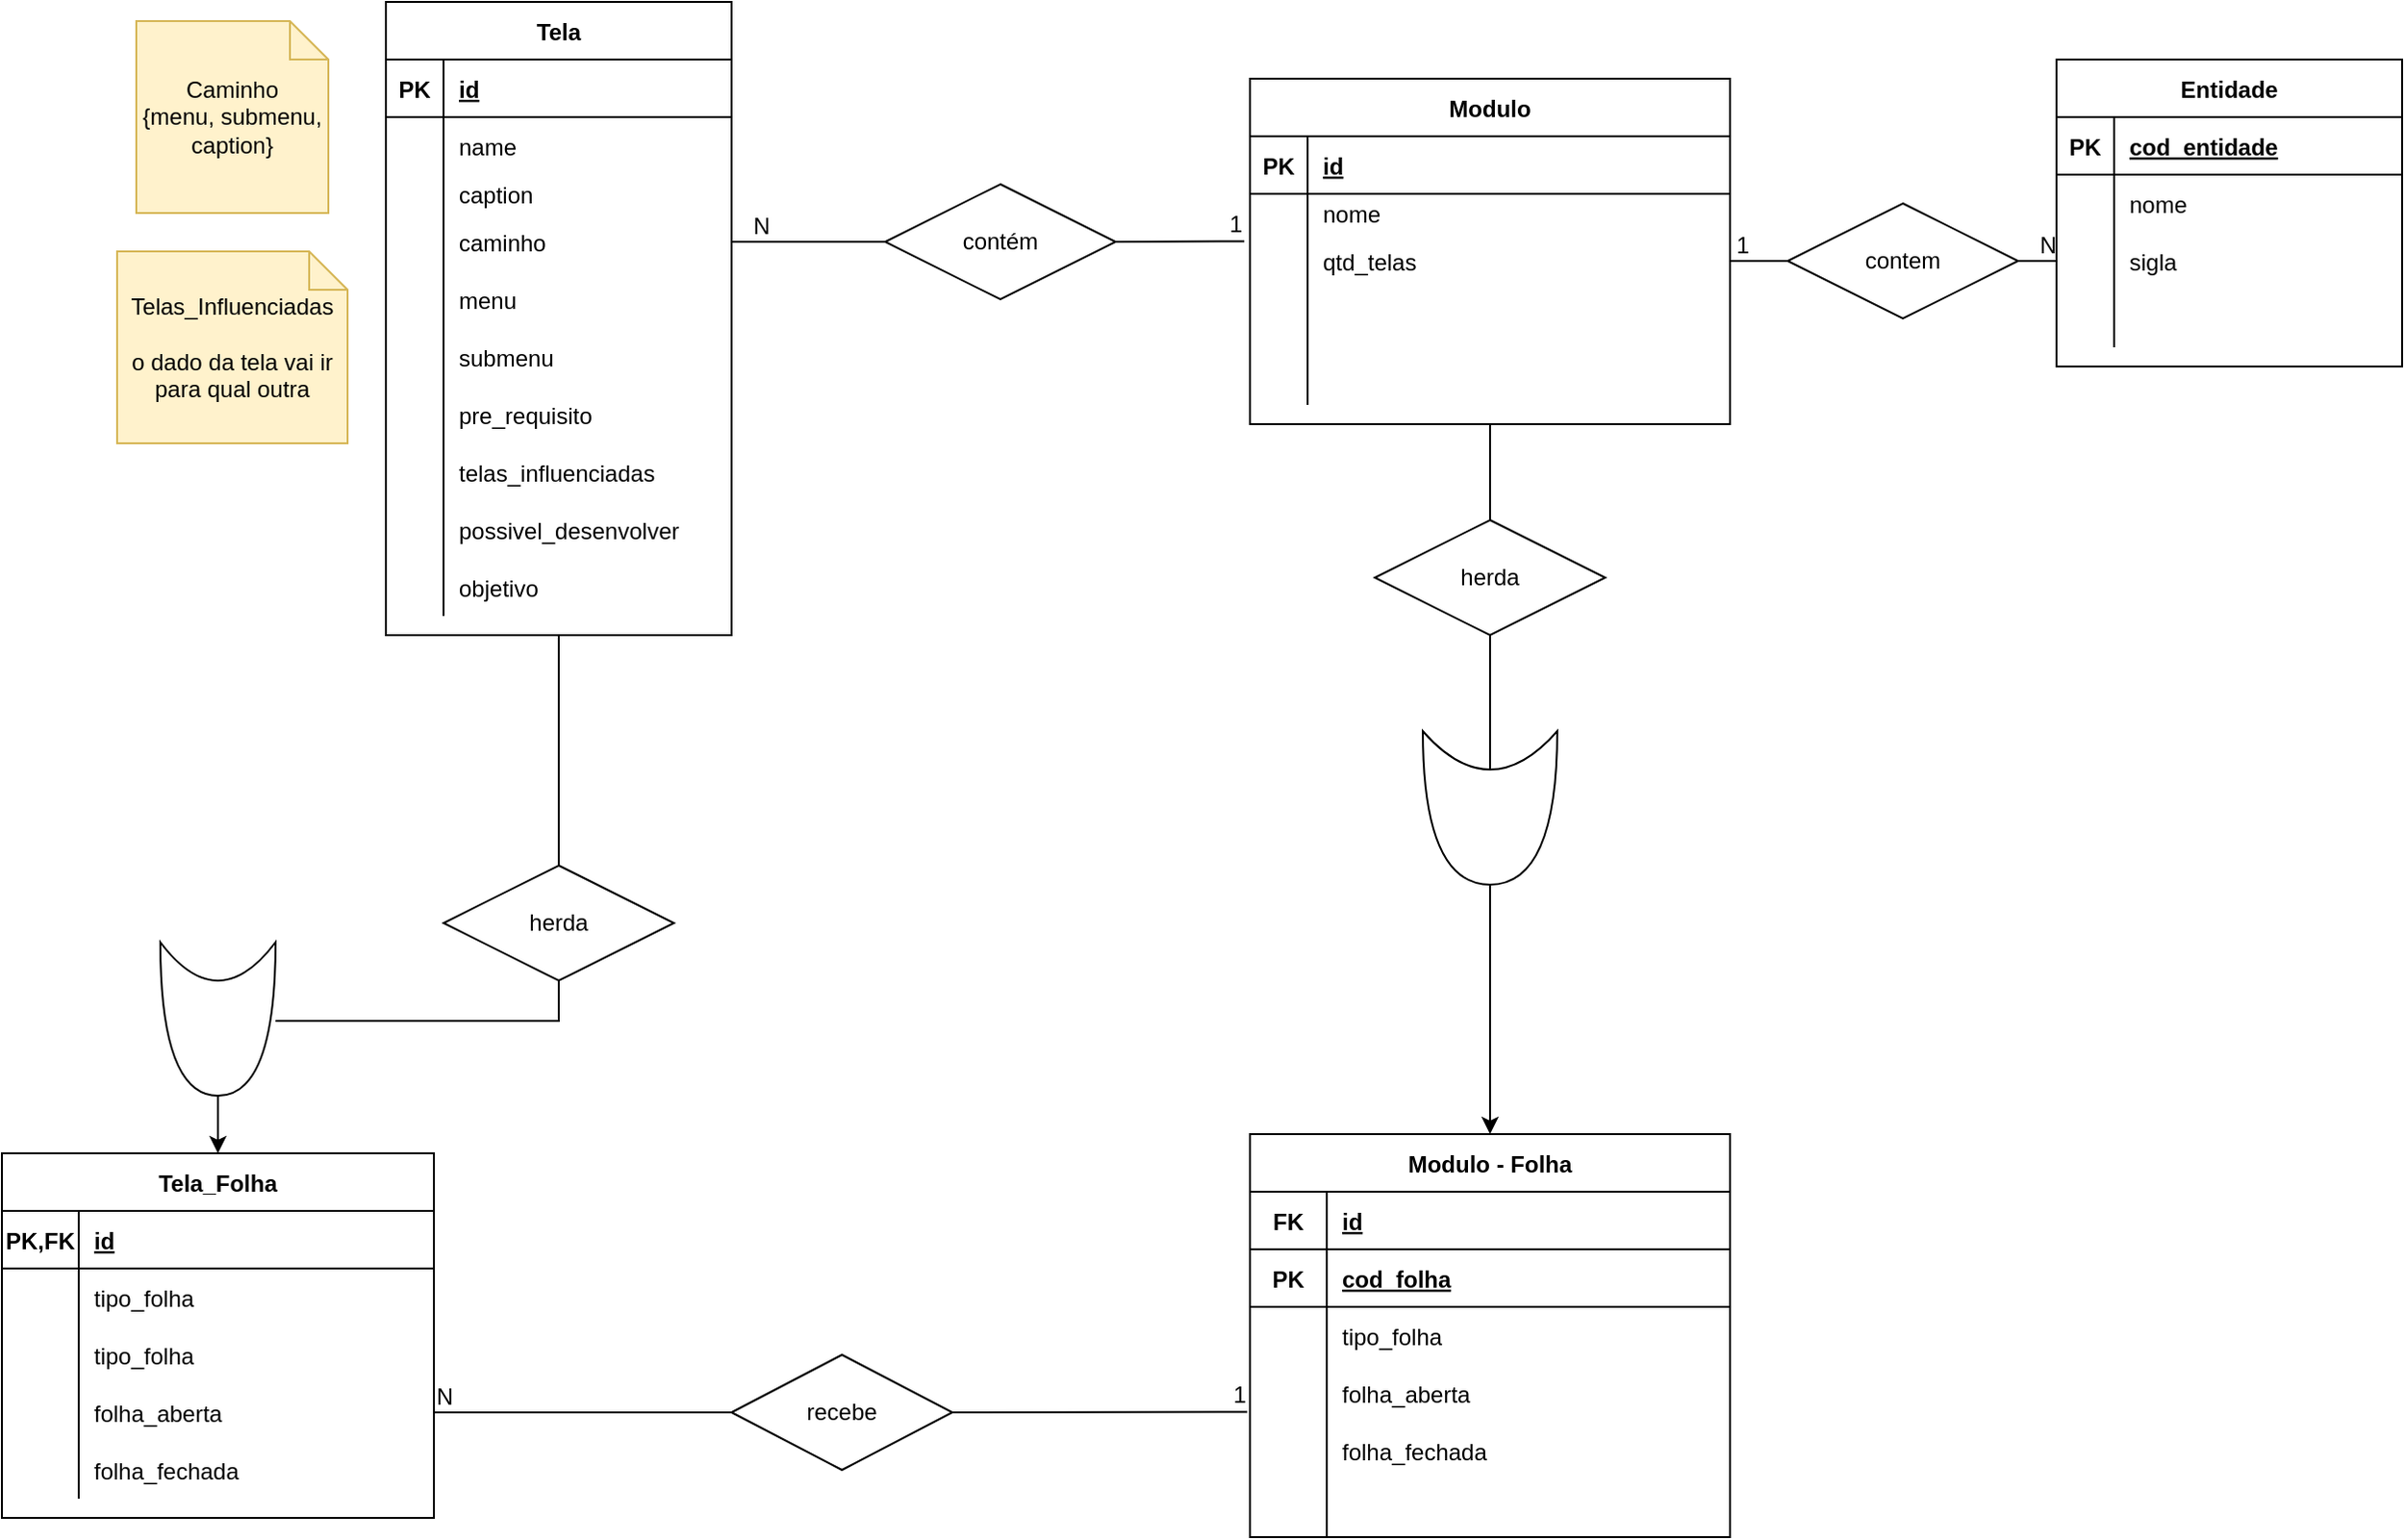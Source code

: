 <mxfile version="14.9.4" type="github">
  <diagram id="R2lEEEUBdFMjLlhIrx00" name="Page-1">
    <mxGraphModel dx="1073" dy="582" grid="1" gridSize="10" guides="1" tooltips="1" connect="1" arrows="1" fold="1" page="1" pageScale="1" pageWidth="850" pageHeight="1100" math="0" shadow="0" extFonts="Permanent Marker^https://fonts.googleapis.com/css?family=Permanent+Marker">
      <root>
        <mxCell id="0" />
        <mxCell id="1" parent="0" />
        <mxCell id="C-vyLk0tnHw3VtMMgP7b-2" value="Modulo" style="shape=table;startSize=30;container=1;collapsible=1;childLayout=tableLayout;fixedRows=1;rowLines=0;fontStyle=1;align=center;resizeLast=1;" parent="1" vertex="1">
          <mxGeometry x="690" y="130" width="250" height="180" as="geometry">
            <mxRectangle x="540" y="40" width="80" height="30" as="alternateBounds" />
          </mxGeometry>
        </mxCell>
        <mxCell id="C-vyLk0tnHw3VtMMgP7b-3" value="" style="shape=partialRectangle;collapsible=0;dropTarget=0;pointerEvents=0;fillColor=none;points=[[0,0.5],[1,0.5]];portConstraint=eastwest;top=0;left=0;right=0;bottom=1;" parent="C-vyLk0tnHw3VtMMgP7b-2" vertex="1">
          <mxGeometry y="30" width="250" height="30" as="geometry" />
        </mxCell>
        <mxCell id="C-vyLk0tnHw3VtMMgP7b-4" value="PK" style="shape=partialRectangle;overflow=hidden;connectable=0;fillColor=none;top=0;left=0;bottom=0;right=0;fontStyle=1;" parent="C-vyLk0tnHw3VtMMgP7b-3" vertex="1">
          <mxGeometry width="30" height="30" as="geometry" />
        </mxCell>
        <mxCell id="C-vyLk0tnHw3VtMMgP7b-5" value="id" style="shape=partialRectangle;overflow=hidden;connectable=0;fillColor=none;top=0;left=0;bottom=0;right=0;align=left;spacingLeft=6;fontStyle=5;" parent="C-vyLk0tnHw3VtMMgP7b-3" vertex="1">
          <mxGeometry x="30" width="220" height="30" as="geometry" />
        </mxCell>
        <mxCell id="C-vyLk0tnHw3VtMMgP7b-6" value="" style="shape=partialRectangle;collapsible=0;dropTarget=0;pointerEvents=0;fillColor=none;points=[[0,0.5],[1,0.5]];portConstraint=eastwest;top=0;left=0;right=0;bottom=0;" parent="C-vyLk0tnHw3VtMMgP7b-2" vertex="1">
          <mxGeometry y="60" width="250" height="20" as="geometry" />
        </mxCell>
        <mxCell id="C-vyLk0tnHw3VtMMgP7b-7" value="" style="shape=partialRectangle;overflow=hidden;connectable=0;fillColor=none;top=0;left=0;bottom=0;right=0;" parent="C-vyLk0tnHw3VtMMgP7b-6" vertex="1">
          <mxGeometry width="30" height="20" as="geometry" />
        </mxCell>
        <mxCell id="C-vyLk0tnHw3VtMMgP7b-8" value="nome" style="shape=partialRectangle;overflow=hidden;connectable=0;fillColor=none;top=0;left=0;bottom=0;right=0;align=left;spacingLeft=6;" parent="C-vyLk0tnHw3VtMMgP7b-6" vertex="1">
          <mxGeometry x="30" width="220" height="20" as="geometry" />
        </mxCell>
        <mxCell id="XcwAVJcCN3Z1Kj0v-T99-170" value="" style="shape=partialRectangle;collapsible=0;dropTarget=0;pointerEvents=0;fillColor=none;points=[[0,0.5],[1,0.5]];portConstraint=eastwest;top=0;left=0;right=0;bottom=0;" vertex="1" parent="C-vyLk0tnHw3VtMMgP7b-2">
          <mxGeometry y="80" width="250" height="30" as="geometry" />
        </mxCell>
        <mxCell id="XcwAVJcCN3Z1Kj0v-T99-171" value="" style="shape=partialRectangle;overflow=hidden;connectable=0;fillColor=none;top=0;left=0;bottom=0;right=0;" vertex="1" parent="XcwAVJcCN3Z1Kj0v-T99-170">
          <mxGeometry width="30" height="30" as="geometry" />
        </mxCell>
        <mxCell id="XcwAVJcCN3Z1Kj0v-T99-172" value="qtd_telas" style="shape=partialRectangle;overflow=hidden;connectable=0;fillColor=none;top=0;left=0;bottom=0;right=0;align=left;spacingLeft=6;" vertex="1" parent="XcwAVJcCN3Z1Kj0v-T99-170">
          <mxGeometry x="30" width="220" height="30" as="geometry" />
        </mxCell>
        <mxCell id="C-vyLk0tnHw3VtMMgP7b-9" value="" style="shape=partialRectangle;collapsible=0;dropTarget=0;pointerEvents=0;fillColor=none;points=[[0,0.5],[1,0.5]];portConstraint=eastwest;top=0;left=0;right=0;bottom=0;" parent="C-vyLk0tnHw3VtMMgP7b-2" vertex="1">
          <mxGeometry y="110" width="250" height="30" as="geometry" />
        </mxCell>
        <mxCell id="C-vyLk0tnHw3VtMMgP7b-10" value="" style="shape=partialRectangle;overflow=hidden;connectable=0;fillColor=none;top=0;left=0;bottom=0;right=0;" parent="C-vyLk0tnHw3VtMMgP7b-9" vertex="1">
          <mxGeometry width="30" height="30" as="geometry" />
        </mxCell>
        <mxCell id="C-vyLk0tnHw3VtMMgP7b-11" value="" style="shape=partialRectangle;overflow=hidden;connectable=0;fillColor=none;top=0;left=0;bottom=0;right=0;align=left;spacingLeft=6;" parent="C-vyLk0tnHw3VtMMgP7b-9" vertex="1">
          <mxGeometry x="30" width="220" height="30" as="geometry" />
        </mxCell>
        <mxCell id="XcwAVJcCN3Z1Kj0v-T99-72" value="" style="shape=partialRectangle;collapsible=0;dropTarget=0;pointerEvents=0;fillColor=none;points=[[0,0.5],[1,0.5]];portConstraint=eastwest;top=0;left=0;right=0;bottom=0;" vertex="1" parent="C-vyLk0tnHw3VtMMgP7b-2">
          <mxGeometry y="140" width="250" height="30" as="geometry" />
        </mxCell>
        <mxCell id="XcwAVJcCN3Z1Kj0v-T99-73" value="" style="shape=partialRectangle;overflow=hidden;connectable=0;fillColor=none;top=0;left=0;bottom=0;right=0;" vertex="1" parent="XcwAVJcCN3Z1Kj0v-T99-72">
          <mxGeometry width="30" height="30" as="geometry" />
        </mxCell>
        <mxCell id="XcwAVJcCN3Z1Kj0v-T99-74" value="" style="shape=partialRectangle;overflow=hidden;connectable=0;fillColor=none;top=0;left=0;bottom=0;right=0;align=left;spacingLeft=6;" vertex="1" parent="XcwAVJcCN3Z1Kj0v-T99-72">
          <mxGeometry x="30" width="220" height="30" as="geometry" />
        </mxCell>
        <mxCell id="XcwAVJcCN3Z1Kj0v-T99-3" value="Tela" style="shape=table;startSize=30;container=1;collapsible=1;childLayout=tableLayout;fixedRows=1;rowLines=0;fontStyle=1;align=center;resizeLast=1;" vertex="1" parent="1">
          <mxGeometry x="240" y="90" width="180" height="330" as="geometry" />
        </mxCell>
        <mxCell id="XcwAVJcCN3Z1Kj0v-T99-4" value="" style="shape=partialRectangle;collapsible=0;dropTarget=0;pointerEvents=0;fillColor=none;top=0;left=0;bottom=1;right=0;points=[[0,0.5],[1,0.5]];portConstraint=eastwest;" vertex="1" parent="XcwAVJcCN3Z1Kj0v-T99-3">
          <mxGeometry y="30" width="180" height="30" as="geometry" />
        </mxCell>
        <mxCell id="XcwAVJcCN3Z1Kj0v-T99-5" value="PK" style="shape=partialRectangle;connectable=0;fillColor=none;top=0;left=0;bottom=0;right=0;fontStyle=1;overflow=hidden;" vertex="1" parent="XcwAVJcCN3Z1Kj0v-T99-4">
          <mxGeometry width="30" height="30" as="geometry" />
        </mxCell>
        <mxCell id="XcwAVJcCN3Z1Kj0v-T99-6" value="id" style="shape=partialRectangle;connectable=0;fillColor=none;top=0;left=0;bottom=0;right=0;align=left;spacingLeft=6;fontStyle=5;overflow=hidden;" vertex="1" parent="XcwAVJcCN3Z1Kj0v-T99-4">
          <mxGeometry x="30" width="150" height="30" as="geometry" />
        </mxCell>
        <mxCell id="XcwAVJcCN3Z1Kj0v-T99-7" value="" style="shape=partialRectangle;collapsible=0;dropTarget=0;pointerEvents=0;fillColor=none;top=0;left=0;bottom=0;right=0;points=[[0,0.5],[1,0.5]];portConstraint=eastwest;" vertex="1" parent="XcwAVJcCN3Z1Kj0v-T99-3">
          <mxGeometry y="60" width="180" height="30" as="geometry" />
        </mxCell>
        <mxCell id="XcwAVJcCN3Z1Kj0v-T99-8" value="" style="shape=partialRectangle;connectable=0;fillColor=none;top=0;left=0;bottom=0;right=0;editable=1;overflow=hidden;" vertex="1" parent="XcwAVJcCN3Z1Kj0v-T99-7">
          <mxGeometry width="30" height="30" as="geometry" />
        </mxCell>
        <mxCell id="XcwAVJcCN3Z1Kj0v-T99-9" value="name" style="shape=partialRectangle;connectable=0;fillColor=none;top=0;left=0;bottom=0;right=0;align=left;spacingLeft=6;overflow=hidden;" vertex="1" parent="XcwAVJcCN3Z1Kj0v-T99-7">
          <mxGeometry x="30" width="150" height="30" as="geometry" />
        </mxCell>
        <mxCell id="XcwAVJcCN3Z1Kj0v-T99-10" value="" style="shape=partialRectangle;collapsible=0;dropTarget=0;pointerEvents=0;fillColor=none;top=0;left=0;bottom=0;right=0;points=[[0,0.5],[1,0.5]];portConstraint=eastwest;" vertex="1" parent="XcwAVJcCN3Z1Kj0v-T99-3">
          <mxGeometry y="90" width="180" height="20" as="geometry" />
        </mxCell>
        <mxCell id="XcwAVJcCN3Z1Kj0v-T99-11" value="" style="shape=partialRectangle;connectable=0;fillColor=none;top=0;left=0;bottom=0;right=0;editable=1;overflow=hidden;" vertex="1" parent="XcwAVJcCN3Z1Kj0v-T99-10">
          <mxGeometry width="30" height="20" as="geometry" />
        </mxCell>
        <mxCell id="XcwAVJcCN3Z1Kj0v-T99-12" value="caption" style="shape=partialRectangle;connectable=0;fillColor=none;top=0;left=0;bottom=0;right=0;align=left;spacingLeft=6;overflow=hidden;" vertex="1" parent="XcwAVJcCN3Z1Kj0v-T99-10">
          <mxGeometry x="30" width="150" height="20" as="geometry" />
        </mxCell>
        <mxCell id="XcwAVJcCN3Z1Kj0v-T99-13" value="" style="shape=partialRectangle;collapsible=0;dropTarget=0;pointerEvents=0;fillColor=none;top=0;left=0;bottom=0;right=0;points=[[0,0.5],[1,0.5]];portConstraint=eastwest;" vertex="1" parent="XcwAVJcCN3Z1Kj0v-T99-3">
          <mxGeometry y="110" width="180" height="30" as="geometry" />
        </mxCell>
        <mxCell id="XcwAVJcCN3Z1Kj0v-T99-14" value="" style="shape=partialRectangle;connectable=0;fillColor=none;top=0;left=0;bottom=0;right=0;editable=1;overflow=hidden;" vertex="1" parent="XcwAVJcCN3Z1Kj0v-T99-13">
          <mxGeometry width="30" height="30" as="geometry" />
        </mxCell>
        <mxCell id="XcwAVJcCN3Z1Kj0v-T99-15" value="caminho" style="shape=partialRectangle;connectable=0;fillColor=none;top=0;left=0;bottom=0;right=0;align=left;spacingLeft=6;overflow=hidden;" vertex="1" parent="XcwAVJcCN3Z1Kj0v-T99-13">
          <mxGeometry x="30" width="150" height="30" as="geometry" />
        </mxCell>
        <mxCell id="XcwAVJcCN3Z1Kj0v-T99-34" value="" style="shape=partialRectangle;collapsible=0;dropTarget=0;pointerEvents=0;fillColor=none;top=0;left=0;bottom=0;right=0;points=[[0,0.5],[1,0.5]];portConstraint=eastwest;" vertex="1" parent="XcwAVJcCN3Z1Kj0v-T99-3">
          <mxGeometry y="140" width="180" height="30" as="geometry" />
        </mxCell>
        <mxCell id="XcwAVJcCN3Z1Kj0v-T99-35" value="" style="shape=partialRectangle;connectable=0;fillColor=none;top=0;left=0;bottom=0;right=0;editable=1;overflow=hidden;" vertex="1" parent="XcwAVJcCN3Z1Kj0v-T99-34">
          <mxGeometry width="30" height="30" as="geometry" />
        </mxCell>
        <mxCell id="XcwAVJcCN3Z1Kj0v-T99-36" value="menu" style="shape=partialRectangle;connectable=0;fillColor=none;top=0;left=0;bottom=0;right=0;align=left;spacingLeft=6;overflow=hidden;" vertex="1" parent="XcwAVJcCN3Z1Kj0v-T99-34">
          <mxGeometry x="30" width="150" height="30" as="geometry" />
        </mxCell>
        <mxCell id="XcwAVJcCN3Z1Kj0v-T99-38" value="" style="shape=partialRectangle;collapsible=0;dropTarget=0;pointerEvents=0;fillColor=none;top=0;left=0;bottom=0;right=0;points=[[0,0.5],[1,0.5]];portConstraint=eastwest;" vertex="1" parent="XcwAVJcCN3Z1Kj0v-T99-3">
          <mxGeometry y="170" width="180" height="30" as="geometry" />
        </mxCell>
        <mxCell id="XcwAVJcCN3Z1Kj0v-T99-39" value="" style="shape=partialRectangle;connectable=0;fillColor=none;top=0;left=0;bottom=0;right=0;editable=1;overflow=hidden;" vertex="1" parent="XcwAVJcCN3Z1Kj0v-T99-38">
          <mxGeometry width="30" height="30" as="geometry" />
        </mxCell>
        <mxCell id="XcwAVJcCN3Z1Kj0v-T99-40" value="submenu" style="shape=partialRectangle;connectable=0;fillColor=none;top=0;left=0;bottom=0;right=0;align=left;spacingLeft=6;overflow=hidden;" vertex="1" parent="XcwAVJcCN3Z1Kj0v-T99-38">
          <mxGeometry x="30" width="150" height="30" as="geometry" />
        </mxCell>
        <mxCell id="XcwAVJcCN3Z1Kj0v-T99-42" value="" style="shape=partialRectangle;collapsible=0;dropTarget=0;pointerEvents=0;fillColor=none;top=0;left=0;bottom=0;right=0;points=[[0,0.5],[1,0.5]];portConstraint=eastwest;" vertex="1" parent="XcwAVJcCN3Z1Kj0v-T99-3">
          <mxGeometry y="200" width="180" height="30" as="geometry" />
        </mxCell>
        <mxCell id="XcwAVJcCN3Z1Kj0v-T99-43" value="" style="shape=partialRectangle;connectable=0;fillColor=none;top=0;left=0;bottom=0;right=0;editable=1;overflow=hidden;" vertex="1" parent="XcwAVJcCN3Z1Kj0v-T99-42">
          <mxGeometry width="30" height="30" as="geometry" />
        </mxCell>
        <mxCell id="XcwAVJcCN3Z1Kj0v-T99-44" value="pre_requisito" style="shape=partialRectangle;connectable=0;fillColor=none;top=0;left=0;bottom=0;right=0;align=left;spacingLeft=6;overflow=hidden;" vertex="1" parent="XcwAVJcCN3Z1Kj0v-T99-42">
          <mxGeometry x="30" width="150" height="30" as="geometry" />
        </mxCell>
        <mxCell id="XcwAVJcCN3Z1Kj0v-T99-45" value="" style="shape=partialRectangle;collapsible=0;dropTarget=0;pointerEvents=0;fillColor=none;top=0;left=0;bottom=0;right=0;points=[[0,0.5],[1,0.5]];portConstraint=eastwest;" vertex="1" parent="XcwAVJcCN3Z1Kj0v-T99-3">
          <mxGeometry y="230" width="180" height="30" as="geometry" />
        </mxCell>
        <mxCell id="XcwAVJcCN3Z1Kj0v-T99-46" value="" style="shape=partialRectangle;connectable=0;fillColor=none;top=0;left=0;bottom=0;right=0;editable=1;overflow=hidden;" vertex="1" parent="XcwAVJcCN3Z1Kj0v-T99-45">
          <mxGeometry width="30" height="30" as="geometry" />
        </mxCell>
        <mxCell id="XcwAVJcCN3Z1Kj0v-T99-47" value="telas_influenciadas" style="shape=partialRectangle;connectable=0;fillColor=none;top=0;left=0;bottom=0;right=0;align=left;spacingLeft=6;overflow=hidden;" vertex="1" parent="XcwAVJcCN3Z1Kj0v-T99-45">
          <mxGeometry x="30" width="150" height="30" as="geometry" />
        </mxCell>
        <mxCell id="XcwAVJcCN3Z1Kj0v-T99-49" value="" style="shape=partialRectangle;collapsible=0;dropTarget=0;pointerEvents=0;fillColor=none;top=0;left=0;bottom=0;right=0;points=[[0,0.5],[1,0.5]];portConstraint=eastwest;" vertex="1" parent="XcwAVJcCN3Z1Kj0v-T99-3">
          <mxGeometry y="260" width="180" height="30" as="geometry" />
        </mxCell>
        <mxCell id="XcwAVJcCN3Z1Kj0v-T99-50" value="" style="shape=partialRectangle;connectable=0;fillColor=none;top=0;left=0;bottom=0;right=0;editable=1;overflow=hidden;" vertex="1" parent="XcwAVJcCN3Z1Kj0v-T99-49">
          <mxGeometry width="30" height="30" as="geometry" />
        </mxCell>
        <mxCell id="XcwAVJcCN3Z1Kj0v-T99-51" value="possivel_desenvolver" style="shape=partialRectangle;connectable=0;fillColor=none;top=0;left=0;bottom=0;right=0;align=left;spacingLeft=6;overflow=hidden;" vertex="1" parent="XcwAVJcCN3Z1Kj0v-T99-49">
          <mxGeometry x="30" width="150" height="30" as="geometry" />
        </mxCell>
        <mxCell id="XcwAVJcCN3Z1Kj0v-T99-88" value="" style="shape=partialRectangle;collapsible=0;dropTarget=0;pointerEvents=0;fillColor=none;top=0;left=0;bottom=0;right=0;points=[[0,0.5],[1,0.5]];portConstraint=eastwest;" vertex="1" parent="XcwAVJcCN3Z1Kj0v-T99-3">
          <mxGeometry y="290" width="180" height="30" as="geometry" />
        </mxCell>
        <mxCell id="XcwAVJcCN3Z1Kj0v-T99-89" value="" style="shape=partialRectangle;connectable=0;fillColor=none;top=0;left=0;bottom=0;right=0;editable=1;overflow=hidden;" vertex="1" parent="XcwAVJcCN3Z1Kj0v-T99-88">
          <mxGeometry width="30" height="30" as="geometry" />
        </mxCell>
        <mxCell id="XcwAVJcCN3Z1Kj0v-T99-90" value="objetivo" style="shape=partialRectangle;connectable=0;fillColor=none;top=0;left=0;bottom=0;right=0;align=left;spacingLeft=6;overflow=hidden;" vertex="1" parent="XcwAVJcCN3Z1Kj0v-T99-88">
          <mxGeometry x="30" width="150" height="30" as="geometry" />
        </mxCell>
        <mxCell id="XcwAVJcCN3Z1Kj0v-T99-41" value="Caminho&lt;br&gt;{menu, submenu, caption}" style="shape=note;size=20;whiteSpace=wrap;html=1;fillColor=#fff2cc;strokeColor=#d6b656;" vertex="1" parent="1">
          <mxGeometry x="110" y="100" width="100" height="100" as="geometry" />
        </mxCell>
        <mxCell id="XcwAVJcCN3Z1Kj0v-T99-48" value="Telas_Influenciadas&lt;br&gt;&lt;br&gt;o dado da tela vai ir para qual outra" style="shape=note;size=20;whiteSpace=wrap;html=1;fillColor=#fff2cc;strokeColor=#d6b656;" vertex="1" parent="1">
          <mxGeometry x="100" y="220" width="120" height="100" as="geometry" />
        </mxCell>
        <mxCell id="XcwAVJcCN3Z1Kj0v-T99-52" value="Modulo - Folha" style="shape=table;startSize=30;container=1;collapsible=1;childLayout=tableLayout;fixedRows=1;rowLines=0;fontStyle=1;align=center;resizeLast=1;" vertex="1" parent="1">
          <mxGeometry x="690" y="680" width="250" height="210" as="geometry" />
        </mxCell>
        <mxCell id="XcwAVJcCN3Z1Kj0v-T99-53" value="" style="shape=partialRectangle;collapsible=0;dropTarget=0;pointerEvents=0;fillColor=none;top=0;left=0;bottom=1;right=0;points=[[0,0.5],[1,0.5]];portConstraint=eastwest;" vertex="1" parent="XcwAVJcCN3Z1Kj0v-T99-52">
          <mxGeometry y="30" width="250" height="30" as="geometry" />
        </mxCell>
        <mxCell id="XcwAVJcCN3Z1Kj0v-T99-54" value="FK" style="shape=partialRectangle;connectable=0;fillColor=none;top=0;left=0;bottom=0;right=0;fontStyle=1;overflow=hidden;" vertex="1" parent="XcwAVJcCN3Z1Kj0v-T99-53">
          <mxGeometry width="40" height="30" as="geometry" />
        </mxCell>
        <mxCell id="XcwAVJcCN3Z1Kj0v-T99-55" value="id" style="shape=partialRectangle;connectable=0;fillColor=none;top=0;left=0;bottom=0;right=0;align=left;spacingLeft=6;fontStyle=5;overflow=hidden;" vertex="1" parent="XcwAVJcCN3Z1Kj0v-T99-53">
          <mxGeometry x="40" width="210" height="30" as="geometry" />
        </mxCell>
        <mxCell id="XcwAVJcCN3Z1Kj0v-T99-122" value="" style="shape=partialRectangle;collapsible=0;dropTarget=0;pointerEvents=0;fillColor=none;top=0;left=0;bottom=1;right=0;points=[[0,0.5],[1,0.5]];portConstraint=eastwest;" vertex="1" parent="XcwAVJcCN3Z1Kj0v-T99-52">
          <mxGeometry y="60" width="250" height="30" as="geometry" />
        </mxCell>
        <mxCell id="XcwAVJcCN3Z1Kj0v-T99-123" value="PK" style="shape=partialRectangle;connectable=0;fillColor=none;top=0;left=0;bottom=0;right=0;fontStyle=1;overflow=hidden;" vertex="1" parent="XcwAVJcCN3Z1Kj0v-T99-122">
          <mxGeometry width="40" height="30" as="geometry" />
        </mxCell>
        <mxCell id="XcwAVJcCN3Z1Kj0v-T99-124" value="cod_folha" style="shape=partialRectangle;connectable=0;fillColor=none;top=0;left=0;bottom=0;right=0;align=left;spacingLeft=6;fontStyle=5;overflow=hidden;" vertex="1" parent="XcwAVJcCN3Z1Kj0v-T99-122">
          <mxGeometry x="40" width="210" height="30" as="geometry" />
        </mxCell>
        <mxCell id="XcwAVJcCN3Z1Kj0v-T99-56" value="" style="shape=partialRectangle;collapsible=0;dropTarget=0;pointerEvents=0;fillColor=none;top=0;left=0;bottom=0;right=0;points=[[0,0.5],[1,0.5]];portConstraint=eastwest;" vertex="1" parent="XcwAVJcCN3Z1Kj0v-T99-52">
          <mxGeometry y="90" width="250" height="30" as="geometry" />
        </mxCell>
        <mxCell id="XcwAVJcCN3Z1Kj0v-T99-57" value="" style="shape=partialRectangle;connectable=0;fillColor=none;top=0;left=0;bottom=0;right=0;editable=1;overflow=hidden;" vertex="1" parent="XcwAVJcCN3Z1Kj0v-T99-56">
          <mxGeometry width="40" height="30" as="geometry" />
        </mxCell>
        <mxCell id="XcwAVJcCN3Z1Kj0v-T99-58" value="tipo_folha" style="shape=partialRectangle;connectable=0;fillColor=none;top=0;left=0;bottom=0;right=0;align=left;spacingLeft=6;overflow=hidden;" vertex="1" parent="XcwAVJcCN3Z1Kj0v-T99-56">
          <mxGeometry x="40" width="210" height="30" as="geometry" />
        </mxCell>
        <mxCell id="XcwAVJcCN3Z1Kj0v-T99-59" value="" style="shape=partialRectangle;collapsible=0;dropTarget=0;pointerEvents=0;fillColor=none;top=0;left=0;bottom=0;right=0;points=[[0,0.5],[1,0.5]];portConstraint=eastwest;" vertex="1" parent="XcwAVJcCN3Z1Kj0v-T99-52">
          <mxGeometry y="120" width="250" height="30" as="geometry" />
        </mxCell>
        <mxCell id="XcwAVJcCN3Z1Kj0v-T99-60" value="" style="shape=partialRectangle;connectable=0;fillColor=none;top=0;left=0;bottom=0;right=0;editable=1;overflow=hidden;" vertex="1" parent="XcwAVJcCN3Z1Kj0v-T99-59">
          <mxGeometry width="40" height="30" as="geometry" />
        </mxCell>
        <mxCell id="XcwAVJcCN3Z1Kj0v-T99-61" value="folha_aberta" style="shape=partialRectangle;connectable=0;fillColor=none;top=0;left=0;bottom=0;right=0;align=left;spacingLeft=6;overflow=hidden;" vertex="1" parent="XcwAVJcCN3Z1Kj0v-T99-59">
          <mxGeometry x="40" width="210" height="30" as="geometry" />
        </mxCell>
        <mxCell id="XcwAVJcCN3Z1Kj0v-T99-62" value="" style="shape=partialRectangle;collapsible=0;dropTarget=0;pointerEvents=0;fillColor=none;top=0;left=0;bottom=0;right=0;points=[[0,0.5],[1,0.5]];portConstraint=eastwest;" vertex="1" parent="XcwAVJcCN3Z1Kj0v-T99-52">
          <mxGeometry y="150" width="250" height="30" as="geometry" />
        </mxCell>
        <mxCell id="XcwAVJcCN3Z1Kj0v-T99-63" value="" style="shape=partialRectangle;connectable=0;fillColor=none;top=0;left=0;bottom=0;right=0;editable=1;overflow=hidden;" vertex="1" parent="XcwAVJcCN3Z1Kj0v-T99-62">
          <mxGeometry width="40" height="30" as="geometry" />
        </mxCell>
        <mxCell id="XcwAVJcCN3Z1Kj0v-T99-64" value="folha_fechada" style="shape=partialRectangle;connectable=0;fillColor=none;top=0;left=0;bottom=0;right=0;align=left;spacingLeft=6;overflow=hidden;" vertex="1" parent="XcwAVJcCN3Z1Kj0v-T99-62">
          <mxGeometry x="40" width="210" height="30" as="geometry" />
        </mxCell>
        <mxCell id="XcwAVJcCN3Z1Kj0v-T99-69" value="" style="shape=partialRectangle;collapsible=0;dropTarget=0;pointerEvents=0;fillColor=none;top=0;left=0;bottom=0;right=0;points=[[0,0.5],[1,0.5]];portConstraint=eastwest;" vertex="1" parent="XcwAVJcCN3Z1Kj0v-T99-52">
          <mxGeometry y="180" width="250" height="30" as="geometry" />
        </mxCell>
        <mxCell id="XcwAVJcCN3Z1Kj0v-T99-70" value="" style="shape=partialRectangle;connectable=0;fillColor=none;top=0;left=0;bottom=0;right=0;editable=1;overflow=hidden;" vertex="1" parent="XcwAVJcCN3Z1Kj0v-T99-69">
          <mxGeometry width="40" height="30" as="geometry" />
        </mxCell>
        <mxCell id="XcwAVJcCN3Z1Kj0v-T99-71" value="" style="shape=partialRectangle;connectable=0;fillColor=none;top=0;left=0;bottom=0;right=0;align=left;spacingLeft=6;overflow=hidden;" vertex="1" parent="XcwAVJcCN3Z1Kj0v-T99-69">
          <mxGeometry x="40" width="210" height="30" as="geometry" />
        </mxCell>
        <mxCell id="XcwAVJcCN3Z1Kj0v-T99-17" value="contém" style="shape=rhombus;perimeter=rhombusPerimeter;whiteSpace=wrap;html=1;align=center;" vertex="1" parent="1">
          <mxGeometry x="500" y="185" width="120" height="60" as="geometry" />
        </mxCell>
        <mxCell id="XcwAVJcCN3Z1Kj0v-T99-98" value="Tela_Folha" style="shape=table;startSize=30;container=1;collapsible=1;childLayout=tableLayout;fixedRows=1;rowLines=0;fontStyle=1;align=center;resizeLast=1;" vertex="1" parent="1">
          <mxGeometry x="40" y="690" width="225" height="190" as="geometry" />
        </mxCell>
        <mxCell id="XcwAVJcCN3Z1Kj0v-T99-99" value="" style="shape=partialRectangle;collapsible=0;dropTarget=0;pointerEvents=0;fillColor=none;top=0;left=0;bottom=1;right=0;points=[[0,0.5],[1,0.5]];portConstraint=eastwest;" vertex="1" parent="XcwAVJcCN3Z1Kj0v-T99-98">
          <mxGeometry y="30" width="225" height="30" as="geometry" />
        </mxCell>
        <mxCell id="XcwAVJcCN3Z1Kj0v-T99-100" value="PK,FK" style="shape=partialRectangle;connectable=0;fillColor=none;top=0;left=0;bottom=0;right=0;fontStyle=1;overflow=hidden;" vertex="1" parent="XcwAVJcCN3Z1Kj0v-T99-99">
          <mxGeometry width="40" height="30" as="geometry" />
        </mxCell>
        <mxCell id="XcwAVJcCN3Z1Kj0v-T99-101" value="id" style="shape=partialRectangle;connectable=0;fillColor=none;top=0;left=0;bottom=0;right=0;align=left;spacingLeft=6;fontStyle=5;overflow=hidden;" vertex="1" parent="XcwAVJcCN3Z1Kj0v-T99-99">
          <mxGeometry x="40" width="185" height="30" as="geometry" />
        </mxCell>
        <mxCell id="XcwAVJcCN3Z1Kj0v-T99-179" value="" style="shape=partialRectangle;collapsible=0;dropTarget=0;pointerEvents=0;fillColor=none;top=0;left=0;bottom=0;right=0;points=[[0,0.5],[1,0.5]];portConstraint=eastwest;" vertex="1" parent="XcwAVJcCN3Z1Kj0v-T99-98">
          <mxGeometry y="60" width="225" height="30" as="geometry" />
        </mxCell>
        <mxCell id="XcwAVJcCN3Z1Kj0v-T99-180" value="" style="shape=partialRectangle;connectable=0;fillColor=none;top=0;left=0;bottom=0;right=0;editable=1;overflow=hidden;" vertex="1" parent="XcwAVJcCN3Z1Kj0v-T99-179">
          <mxGeometry width="40" height="30" as="geometry" />
        </mxCell>
        <mxCell id="XcwAVJcCN3Z1Kj0v-T99-181" value="tipo_folha" style="shape=partialRectangle;connectable=0;fillColor=none;top=0;left=0;bottom=0;right=0;align=left;spacingLeft=6;overflow=hidden;" vertex="1" parent="XcwAVJcCN3Z1Kj0v-T99-179">
          <mxGeometry x="40" width="185" height="30" as="geometry" />
        </mxCell>
        <mxCell id="XcwAVJcCN3Z1Kj0v-T99-102" value="" style="shape=partialRectangle;collapsible=0;dropTarget=0;pointerEvents=0;fillColor=none;top=0;left=0;bottom=0;right=0;points=[[0,0.5],[1,0.5]];portConstraint=eastwest;" vertex="1" parent="XcwAVJcCN3Z1Kj0v-T99-98">
          <mxGeometry y="90" width="225" height="30" as="geometry" />
        </mxCell>
        <mxCell id="XcwAVJcCN3Z1Kj0v-T99-103" value="" style="shape=partialRectangle;connectable=0;fillColor=none;top=0;left=0;bottom=0;right=0;editable=1;overflow=hidden;" vertex="1" parent="XcwAVJcCN3Z1Kj0v-T99-102">
          <mxGeometry width="40" height="30" as="geometry" />
        </mxCell>
        <mxCell id="XcwAVJcCN3Z1Kj0v-T99-104" value="tipo_folha" style="shape=partialRectangle;connectable=0;fillColor=none;top=0;left=0;bottom=0;right=0;align=left;spacingLeft=6;overflow=hidden;" vertex="1" parent="XcwAVJcCN3Z1Kj0v-T99-102">
          <mxGeometry x="40" width="185" height="30" as="geometry" />
        </mxCell>
        <mxCell id="XcwAVJcCN3Z1Kj0v-T99-105" value="" style="shape=partialRectangle;collapsible=0;dropTarget=0;pointerEvents=0;fillColor=none;top=0;left=0;bottom=0;right=0;points=[[0,0.5],[1,0.5]];portConstraint=eastwest;" vertex="1" parent="XcwAVJcCN3Z1Kj0v-T99-98">
          <mxGeometry y="120" width="225" height="30" as="geometry" />
        </mxCell>
        <mxCell id="XcwAVJcCN3Z1Kj0v-T99-106" value="" style="shape=partialRectangle;connectable=0;fillColor=none;top=0;left=0;bottom=0;right=0;editable=1;overflow=hidden;" vertex="1" parent="XcwAVJcCN3Z1Kj0v-T99-105">
          <mxGeometry width="40" height="30" as="geometry" />
        </mxCell>
        <mxCell id="XcwAVJcCN3Z1Kj0v-T99-107" value="folha_aberta" style="shape=partialRectangle;connectable=0;fillColor=none;top=0;left=0;bottom=0;right=0;align=left;spacingLeft=6;overflow=hidden;" vertex="1" parent="XcwAVJcCN3Z1Kj0v-T99-105">
          <mxGeometry x="40" width="185" height="30" as="geometry" />
        </mxCell>
        <mxCell id="XcwAVJcCN3Z1Kj0v-T99-108" value="" style="shape=partialRectangle;collapsible=0;dropTarget=0;pointerEvents=0;fillColor=none;top=0;left=0;bottom=0;right=0;points=[[0,0.5],[1,0.5]];portConstraint=eastwest;" vertex="1" parent="XcwAVJcCN3Z1Kj0v-T99-98">
          <mxGeometry y="150" width="225" height="30" as="geometry" />
        </mxCell>
        <mxCell id="XcwAVJcCN3Z1Kj0v-T99-109" value="" style="shape=partialRectangle;connectable=0;fillColor=none;top=0;left=0;bottom=0;right=0;editable=1;overflow=hidden;" vertex="1" parent="XcwAVJcCN3Z1Kj0v-T99-108">
          <mxGeometry width="40" height="30" as="geometry" />
        </mxCell>
        <mxCell id="XcwAVJcCN3Z1Kj0v-T99-110" value="folha_fechada" style="shape=partialRectangle;connectable=0;fillColor=none;top=0;left=0;bottom=0;right=0;align=left;spacingLeft=6;overflow=hidden;" vertex="1" parent="XcwAVJcCN3Z1Kj0v-T99-108">
          <mxGeometry x="40" width="185" height="30" as="geometry" />
        </mxCell>
        <mxCell id="XcwAVJcCN3Z1Kj0v-T99-112" style="edgeStyle=orthogonalEdgeStyle;rounded=0;orthogonalLoop=1;jettySize=auto;html=1;exitX=1;exitY=0.5;exitDx=0;exitDy=0;entryX=0.5;entryY=0;entryDx=0;entryDy=0;startArrow=none;" edge="1" parent="1" source="XcwAVJcCN3Z1Kj0v-T99-130" target="XcwAVJcCN3Z1Kj0v-T99-98">
          <mxGeometry relative="1" as="geometry" />
        </mxCell>
        <mxCell id="XcwAVJcCN3Z1Kj0v-T99-111" value="herda" style="shape=rhombus;perimeter=rhombusPerimeter;whiteSpace=wrap;html=1;align=center;" vertex="1" parent="1">
          <mxGeometry x="270" y="540" width="120" height="60" as="geometry" />
        </mxCell>
        <mxCell id="XcwAVJcCN3Z1Kj0v-T99-114" value="" style="endArrow=none;html=1;rounded=0;entryX=0.5;entryY=0;entryDx=0;entryDy=0;exitX=0.5;exitY=1.333;exitDx=0;exitDy=0;exitPerimeter=0;" edge="1" parent="1" source="XcwAVJcCN3Z1Kj0v-T99-88" target="XcwAVJcCN3Z1Kj0v-T99-111">
          <mxGeometry relative="1" as="geometry">
            <mxPoint x="130" y="480" as="sourcePoint" />
            <mxPoint x="130" y="520" as="targetPoint" />
          </mxGeometry>
        </mxCell>
        <mxCell id="XcwAVJcCN3Z1Kj0v-T99-128" value="recebe" style="shape=rhombus;perimeter=rhombusPerimeter;whiteSpace=wrap;html=1;align=center;" vertex="1" parent="1">
          <mxGeometry x="420" y="795" width="115" height="60" as="geometry" />
        </mxCell>
        <mxCell id="XcwAVJcCN3Z1Kj0v-T99-130" value="" style="shape=xor;whiteSpace=wrap;html=1;strokeWidth=1;perimeterSpacing=0;shadow=0;sketch=0;fillOpacity=100;labelPadding=0;perimeter=none;fixDash=0;autosize=0;direction=south;" vertex="1" parent="1">
          <mxGeometry x="122.5" y="580" width="60" height="80" as="geometry" />
        </mxCell>
        <mxCell id="XcwAVJcCN3Z1Kj0v-T99-131" value="" style="edgeStyle=orthogonalEdgeStyle;rounded=0;orthogonalLoop=1;jettySize=auto;html=1;exitX=0.5;exitY=1;exitDx=0;exitDy=0;endArrow=none;entryX=0.513;entryY=0;entryDx=0;entryDy=0;entryPerimeter=0;" edge="1" parent="1" source="XcwAVJcCN3Z1Kj0v-T99-111" target="XcwAVJcCN3Z1Kj0v-T99-130">
          <mxGeometry relative="1" as="geometry">
            <mxPoint x="120" y="645" as="sourcePoint" />
            <mxPoint x="200" y="620" as="targetPoint" />
          </mxGeometry>
        </mxCell>
        <mxCell id="XcwAVJcCN3Z1Kj0v-T99-132" value="Entidade" style="shape=table;startSize=30;container=1;collapsible=1;childLayout=tableLayout;fixedRows=1;rowLines=0;fontStyle=1;align=center;resizeLast=1;shadow=0;sketch=0;strokeWidth=1;" vertex="1" parent="1">
          <mxGeometry x="1110" y="120" width="180" height="160" as="geometry" />
        </mxCell>
        <mxCell id="XcwAVJcCN3Z1Kj0v-T99-133" value="" style="shape=partialRectangle;collapsible=0;dropTarget=0;pointerEvents=0;fillColor=none;top=0;left=0;bottom=1;right=0;points=[[0,0.5],[1,0.5]];portConstraint=eastwest;" vertex="1" parent="XcwAVJcCN3Z1Kj0v-T99-132">
          <mxGeometry y="30" width="180" height="30" as="geometry" />
        </mxCell>
        <mxCell id="XcwAVJcCN3Z1Kj0v-T99-134" value="PK" style="shape=partialRectangle;connectable=0;fillColor=none;top=0;left=0;bottom=0;right=0;fontStyle=1;overflow=hidden;" vertex="1" parent="XcwAVJcCN3Z1Kj0v-T99-133">
          <mxGeometry width="30" height="30" as="geometry" />
        </mxCell>
        <mxCell id="XcwAVJcCN3Z1Kj0v-T99-135" value="cod_entidade" style="shape=partialRectangle;connectable=0;fillColor=none;top=0;left=0;bottom=0;right=0;align=left;spacingLeft=6;fontStyle=5;overflow=hidden;" vertex="1" parent="XcwAVJcCN3Z1Kj0v-T99-133">
          <mxGeometry x="30" width="150" height="30" as="geometry" />
        </mxCell>
        <mxCell id="XcwAVJcCN3Z1Kj0v-T99-136" value="" style="shape=partialRectangle;collapsible=0;dropTarget=0;pointerEvents=0;fillColor=none;top=0;left=0;bottom=0;right=0;points=[[0,0.5],[1,0.5]];portConstraint=eastwest;" vertex="1" parent="XcwAVJcCN3Z1Kj0v-T99-132">
          <mxGeometry y="60" width="180" height="30" as="geometry" />
        </mxCell>
        <mxCell id="XcwAVJcCN3Z1Kj0v-T99-137" value="" style="shape=partialRectangle;connectable=0;fillColor=none;top=0;left=0;bottom=0;right=0;editable=1;overflow=hidden;" vertex="1" parent="XcwAVJcCN3Z1Kj0v-T99-136">
          <mxGeometry width="30" height="30" as="geometry" />
        </mxCell>
        <mxCell id="XcwAVJcCN3Z1Kj0v-T99-138" value="nome" style="shape=partialRectangle;connectable=0;fillColor=none;top=0;left=0;bottom=0;right=0;align=left;spacingLeft=6;overflow=hidden;" vertex="1" parent="XcwAVJcCN3Z1Kj0v-T99-136">
          <mxGeometry x="30" width="150" height="30" as="geometry" />
        </mxCell>
        <mxCell id="XcwAVJcCN3Z1Kj0v-T99-139" value="" style="shape=partialRectangle;collapsible=0;dropTarget=0;pointerEvents=0;fillColor=none;top=0;left=0;bottom=0;right=0;points=[[0,0.5],[1,0.5]];portConstraint=eastwest;" vertex="1" parent="XcwAVJcCN3Z1Kj0v-T99-132">
          <mxGeometry y="90" width="180" height="30" as="geometry" />
        </mxCell>
        <mxCell id="XcwAVJcCN3Z1Kj0v-T99-140" value="" style="shape=partialRectangle;connectable=0;fillColor=none;top=0;left=0;bottom=0;right=0;editable=1;overflow=hidden;" vertex="1" parent="XcwAVJcCN3Z1Kj0v-T99-139">
          <mxGeometry width="30" height="30" as="geometry" />
        </mxCell>
        <mxCell id="XcwAVJcCN3Z1Kj0v-T99-141" value="sigla" style="shape=partialRectangle;connectable=0;fillColor=none;top=0;left=0;bottom=0;right=0;align=left;spacingLeft=6;overflow=hidden;" vertex="1" parent="XcwAVJcCN3Z1Kj0v-T99-139">
          <mxGeometry x="30" width="150" height="30" as="geometry" />
        </mxCell>
        <mxCell id="XcwAVJcCN3Z1Kj0v-T99-142" value="" style="shape=partialRectangle;collapsible=0;dropTarget=0;pointerEvents=0;fillColor=none;top=0;left=0;bottom=0;right=0;points=[[0,0.5],[1,0.5]];portConstraint=eastwest;" vertex="1" parent="XcwAVJcCN3Z1Kj0v-T99-132">
          <mxGeometry y="120" width="180" height="30" as="geometry" />
        </mxCell>
        <mxCell id="XcwAVJcCN3Z1Kj0v-T99-143" value="" style="shape=partialRectangle;connectable=0;fillColor=none;top=0;left=0;bottom=0;right=0;editable=1;overflow=hidden;" vertex="1" parent="XcwAVJcCN3Z1Kj0v-T99-142">
          <mxGeometry width="30" height="30" as="geometry" />
        </mxCell>
        <mxCell id="XcwAVJcCN3Z1Kj0v-T99-144" value="" style="shape=partialRectangle;connectable=0;fillColor=none;top=0;left=0;bottom=0;right=0;align=left;spacingLeft=6;overflow=hidden;" vertex="1" parent="XcwAVJcCN3Z1Kj0v-T99-142">
          <mxGeometry x="30" width="150" height="30" as="geometry" />
        </mxCell>
        <mxCell id="XcwAVJcCN3Z1Kj0v-T99-146" value="contem" style="shape=rhombus;perimeter=rhombusPerimeter;whiteSpace=wrap;html=1;align=center;shadow=0;sketch=0;strokeWidth=1;" vertex="1" parent="1">
          <mxGeometry x="970" y="195" width="120" height="60" as="geometry" />
        </mxCell>
        <mxCell id="XcwAVJcCN3Z1Kj0v-T99-153" value="" style="endArrow=none;html=1;rounded=0;entryX=0;entryY=0.5;entryDx=0;entryDy=0;exitX=1;exitY=0.5;exitDx=0;exitDy=0;" edge="1" parent="1" source="XcwAVJcCN3Z1Kj0v-T99-146" target="XcwAVJcCN3Z1Kj0v-T99-139">
          <mxGeometry relative="1" as="geometry">
            <mxPoint x="370" y="-90" as="sourcePoint" />
            <mxPoint x="530" y="-90" as="targetPoint" />
          </mxGeometry>
        </mxCell>
        <mxCell id="XcwAVJcCN3Z1Kj0v-T99-154" value="N" style="resizable=0;html=1;align=right;verticalAlign=bottom;" connectable="0" vertex="1" parent="XcwAVJcCN3Z1Kj0v-T99-153">
          <mxGeometry x="1" relative="1" as="geometry">
            <mxPoint as="offset" />
          </mxGeometry>
        </mxCell>
        <mxCell id="XcwAVJcCN3Z1Kj0v-T99-159" style="edgeStyle=orthogonalEdgeStyle;rounded=0;orthogonalLoop=1;jettySize=auto;html=1;exitX=1;exitY=0.5;exitDx=0;exitDy=0;entryX=0.5;entryY=0;entryDx=0;entryDy=0;startArrow=none;exitPerimeter=0;" edge="1" parent="1" source="XcwAVJcCN3Z1Kj0v-T99-161" target="XcwAVJcCN3Z1Kj0v-T99-52">
          <mxGeometry relative="1" as="geometry" />
        </mxCell>
        <mxCell id="XcwAVJcCN3Z1Kj0v-T99-156" value="herda" style="shape=rhombus;perimeter=rhombusPerimeter;whiteSpace=wrap;html=1;align=center;shadow=0;sketch=0;strokeWidth=1;" vertex="1" parent="1">
          <mxGeometry x="755" y="360" width="120" height="60" as="geometry" />
        </mxCell>
        <mxCell id="XcwAVJcCN3Z1Kj0v-T99-160" value="" style="endArrow=none;html=1;rounded=0;entryX=0.5;entryY=0;entryDx=0;entryDy=0;exitX=0.5;exitY=1;exitDx=0;exitDy=0;" edge="1" parent="1" source="C-vyLk0tnHw3VtMMgP7b-2" target="XcwAVJcCN3Z1Kj0v-T99-156">
          <mxGeometry relative="1" as="geometry">
            <mxPoint x="370" y="310" as="sourcePoint" />
            <mxPoint x="530" y="310" as="targetPoint" />
          </mxGeometry>
        </mxCell>
        <mxCell id="XcwAVJcCN3Z1Kj0v-T99-161" value="" style="shape=xor;whiteSpace=wrap;html=1;shadow=0;sketch=0;strokeWidth=1;direction=south;perimeterSpacing=0;gradientDirection=north;" vertex="1" parent="1">
          <mxGeometry x="780" y="470" width="70" height="80" as="geometry" />
        </mxCell>
        <mxCell id="XcwAVJcCN3Z1Kj0v-T99-162" value="" style="edgeStyle=orthogonalEdgeStyle;rounded=0;orthogonalLoop=1;jettySize=auto;html=1;exitX=0.5;exitY=1;exitDx=0;exitDy=0;entryX=0.25;entryY=0.5;entryDx=0;entryDy=0;endArrow=none;entryPerimeter=0;" edge="1" parent="1" source="XcwAVJcCN3Z1Kj0v-T99-156" target="XcwAVJcCN3Z1Kj0v-T99-161">
          <mxGeometry relative="1" as="geometry">
            <mxPoint x="740" y="280" as="sourcePoint" />
            <mxPoint x="825" y="360" as="targetPoint" />
          </mxGeometry>
        </mxCell>
        <mxCell id="XcwAVJcCN3Z1Kj0v-T99-164" value="" style="endArrow=none;html=1;rounded=0;exitX=1;exitY=0.5;exitDx=0;exitDy=0;entryX=-0.006;entryY=0.824;entryDx=0;entryDy=0;entryPerimeter=0;" edge="1" parent="1" source="XcwAVJcCN3Z1Kj0v-T99-128" target="XcwAVJcCN3Z1Kj0v-T99-59">
          <mxGeometry relative="1" as="geometry">
            <mxPoint x="370" y="580" as="sourcePoint" />
            <mxPoint x="530" y="580" as="targetPoint" />
          </mxGeometry>
        </mxCell>
        <mxCell id="XcwAVJcCN3Z1Kj0v-T99-165" value="1" style="resizable=0;html=1;align=right;verticalAlign=bottom;" connectable="0" vertex="1" parent="XcwAVJcCN3Z1Kj0v-T99-164">
          <mxGeometry x="1" relative="1" as="geometry" />
        </mxCell>
        <mxCell id="XcwAVJcCN3Z1Kj0v-T99-166" value="" style="endArrow=none;html=1;rounded=0;exitX=0;exitY=0.5;exitDx=0;exitDy=0;entryX=1;entryY=0.5;entryDx=0;entryDy=0;" edge="1" parent="1" source="XcwAVJcCN3Z1Kj0v-T99-128" target="XcwAVJcCN3Z1Kj0v-T99-105">
          <mxGeometry relative="1" as="geometry">
            <mxPoint x="370" y="480" as="sourcePoint" />
            <mxPoint x="460" y="498" as="targetPoint" />
          </mxGeometry>
        </mxCell>
        <mxCell id="XcwAVJcCN3Z1Kj0v-T99-167" value="N" style="resizable=0;html=1;align=right;verticalAlign=bottom;" connectable="0" vertex="1" parent="XcwAVJcCN3Z1Kj0v-T99-166">
          <mxGeometry x="1" relative="1" as="geometry">
            <mxPoint x="10" as="offset" />
          </mxGeometry>
        </mxCell>
        <mxCell id="XcwAVJcCN3Z1Kj0v-T99-168" value="" style="endArrow=none;html=1;rounded=0;entryX=-0.012;entryY=0.157;entryDx=0;entryDy=0;entryPerimeter=0;exitX=1;exitY=0.5;exitDx=0;exitDy=0;" edge="1" parent="1" source="XcwAVJcCN3Z1Kj0v-T99-17" target="XcwAVJcCN3Z1Kj0v-T99-170">
          <mxGeometry relative="1" as="geometry">
            <mxPoint x="220" y="280" as="sourcePoint" />
            <mxPoint x="380" y="280" as="targetPoint" />
          </mxGeometry>
        </mxCell>
        <mxCell id="XcwAVJcCN3Z1Kj0v-T99-169" value="1" style="resizable=0;html=1;align=right;verticalAlign=bottom;" connectable="0" vertex="1" parent="XcwAVJcCN3Z1Kj0v-T99-168">
          <mxGeometry x="1" relative="1" as="geometry" />
        </mxCell>
        <mxCell id="XcwAVJcCN3Z1Kj0v-T99-174" value="" style="endArrow=none;html=1;rounded=0;entryX=1;entryY=0.5;entryDx=0;entryDy=0;exitX=0;exitY=0.5;exitDx=0;exitDy=0;" edge="1" parent="1" source="XcwAVJcCN3Z1Kj0v-T99-17" target="XcwAVJcCN3Z1Kj0v-T99-13">
          <mxGeometry relative="1" as="geometry">
            <mxPoint x="220" y="280" as="sourcePoint" />
            <mxPoint x="154" y="294.01" as="targetPoint" />
          </mxGeometry>
        </mxCell>
        <mxCell id="XcwAVJcCN3Z1Kj0v-T99-175" value="N" style="resizable=0;html=1;align=right;verticalAlign=bottom;" connectable="0" vertex="1" parent="XcwAVJcCN3Z1Kj0v-T99-174">
          <mxGeometry x="1" relative="1" as="geometry">
            <mxPoint x="20" as="offset" />
          </mxGeometry>
        </mxCell>
        <mxCell id="XcwAVJcCN3Z1Kj0v-T99-177" value="" style="endArrow=none;html=1;rounded=0;entryX=1;entryY=0.5;entryDx=0;entryDy=0;exitX=0;exitY=0.5;exitDx=0;exitDy=0;" edge="1" parent="1" source="XcwAVJcCN3Z1Kj0v-T99-146" target="XcwAVJcCN3Z1Kj0v-T99-170">
          <mxGeometry relative="1" as="geometry">
            <mxPoint x="220" y="-20" as="sourcePoint" />
            <mxPoint x="380" y="-20" as="targetPoint" />
          </mxGeometry>
        </mxCell>
        <mxCell id="XcwAVJcCN3Z1Kj0v-T99-178" value="1" style="resizable=0;html=1;align=right;verticalAlign=bottom;" connectable="0" vertex="1" parent="XcwAVJcCN3Z1Kj0v-T99-177">
          <mxGeometry x="1" relative="1" as="geometry">
            <mxPoint x="10" as="offset" />
          </mxGeometry>
        </mxCell>
      </root>
    </mxGraphModel>
  </diagram>
</mxfile>
